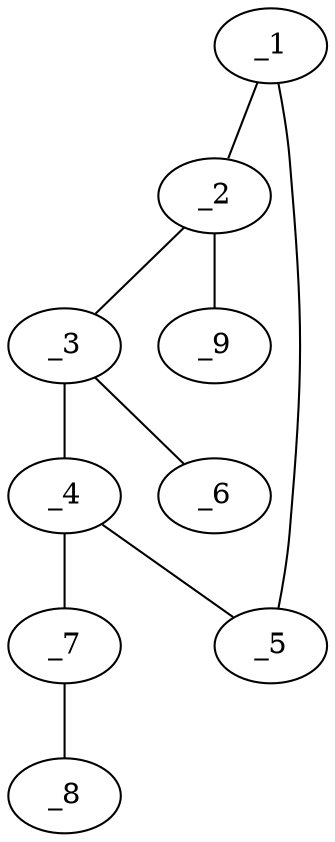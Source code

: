 graph molid682569 {
	_1	 [charge=0,
		chem=4,
		symbol="N  ",
		x="5.0032",
		y="-1.2694"];
	_2	 [charge=0,
		chem=1,
		symbol="C  ",
		x="5.3122",
		y="-0.3184"];
	_1 -- _2	 [valence=1];
	_5	 [charge=0,
		chem=4,
		symbol="N  ",
		x="4.0032",
		y="-1.2694"];
	_1 -- _5	 [valence=1];
	_3	 [charge=0,
		chem=4,
		symbol="N  ",
		x="4.5032",
		y="0.2694"];
	_2 -- _3	 [valence=1];
	_9	 [charge=0,
		chem=5,
		symbol="S  ",
		x="6.2633",
		y="-0.0094"];
	_2 -- _9	 [valence=2];
	_4	 [charge=0,
		chem=1,
		symbol="C  ",
		x="3.6942",
		y="-0.3184"];
	_3 -- _4	 [valence=1];
	_6	 [charge=0,
		chem=4,
		symbol="N  ",
		x="4.5032",
		y="1.2694"];
	_3 -- _6	 [valence=1];
	_4 -- _5	 [valence=2];
	_7	 [charge=0,
		chem=4,
		symbol="N  ",
		x="2.7431",
		y="-0.0093"];
	_4 -- _7	 [valence=1];
	_8	 [charge=0,
		chem=4,
		symbol="N  ",
		x=2,
		y="-0.6785"];
	_7 -- _8	 [valence=1];
}
